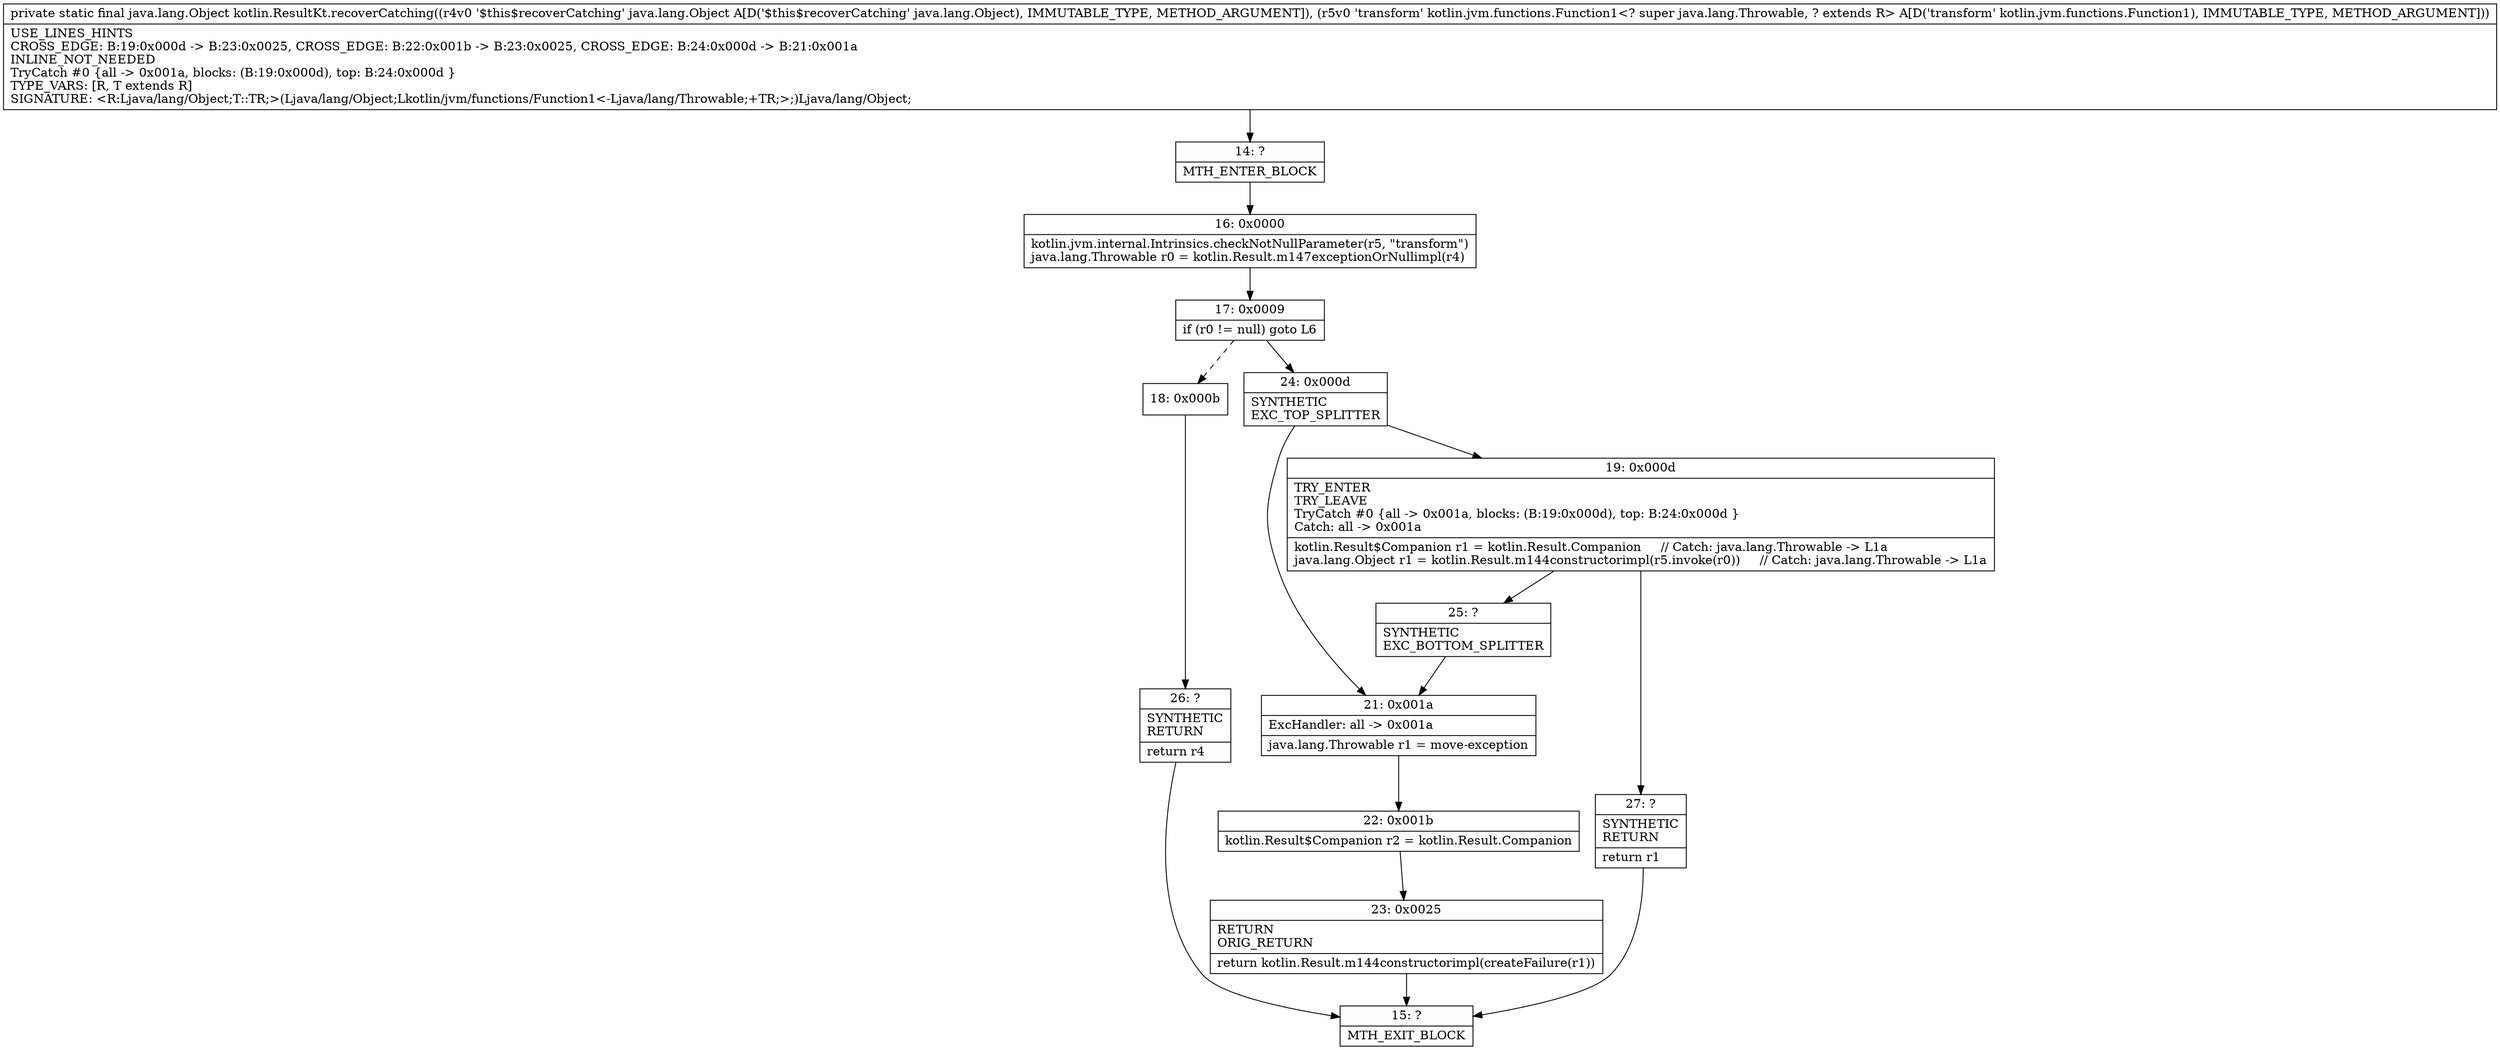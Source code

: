 digraph "CFG forkotlin.ResultKt.recoverCatching(Ljava\/lang\/Object;Lkotlin\/jvm\/functions\/Function1;)Ljava\/lang\/Object;" {
Node_14 [shape=record,label="{14\:\ ?|MTH_ENTER_BLOCK\l}"];
Node_16 [shape=record,label="{16\:\ 0x0000|kotlin.jvm.internal.Intrinsics.checkNotNullParameter(r5, \"transform\")\ljava.lang.Throwable r0 = kotlin.Result.m147exceptionOrNullimpl(r4)\l}"];
Node_17 [shape=record,label="{17\:\ 0x0009|if (r0 != null) goto L6\l}"];
Node_18 [shape=record,label="{18\:\ 0x000b}"];
Node_26 [shape=record,label="{26\:\ ?|SYNTHETIC\lRETURN\l|return r4\l}"];
Node_15 [shape=record,label="{15\:\ ?|MTH_EXIT_BLOCK\l}"];
Node_24 [shape=record,label="{24\:\ 0x000d|SYNTHETIC\lEXC_TOP_SPLITTER\l}"];
Node_19 [shape=record,label="{19\:\ 0x000d|TRY_ENTER\lTRY_LEAVE\lTryCatch #0 \{all \-\> 0x001a, blocks: (B:19:0x000d), top: B:24:0x000d \}\lCatch: all \-\> 0x001a\l|kotlin.Result$Companion r1 = kotlin.Result.Companion     \/\/ Catch: java.lang.Throwable \-\> L1a\ljava.lang.Object r1 = kotlin.Result.m144constructorimpl(r5.invoke(r0))     \/\/ Catch: java.lang.Throwable \-\> L1a\l}"];
Node_25 [shape=record,label="{25\:\ ?|SYNTHETIC\lEXC_BOTTOM_SPLITTER\l}"];
Node_27 [shape=record,label="{27\:\ ?|SYNTHETIC\lRETURN\l|return r1\l}"];
Node_21 [shape=record,label="{21\:\ 0x001a|ExcHandler: all \-\> 0x001a\l|java.lang.Throwable r1 = move\-exception\l}"];
Node_22 [shape=record,label="{22\:\ 0x001b|kotlin.Result$Companion r2 = kotlin.Result.Companion\l}"];
Node_23 [shape=record,label="{23\:\ 0x0025|RETURN\lORIG_RETURN\l|return kotlin.Result.m144constructorimpl(createFailure(r1))\l}"];
MethodNode[shape=record,label="{private static final java.lang.Object kotlin.ResultKt.recoverCatching((r4v0 '$this$recoverCatching' java.lang.Object A[D('$this$recoverCatching' java.lang.Object), IMMUTABLE_TYPE, METHOD_ARGUMENT]), (r5v0 'transform' kotlin.jvm.functions.Function1\<? super java.lang.Throwable, ? extends R\> A[D('transform' kotlin.jvm.functions.Function1), IMMUTABLE_TYPE, METHOD_ARGUMENT]))  | USE_LINES_HINTS\lCROSS_EDGE: B:19:0x000d \-\> B:23:0x0025, CROSS_EDGE: B:22:0x001b \-\> B:23:0x0025, CROSS_EDGE: B:24:0x000d \-\> B:21:0x001a\lINLINE_NOT_NEEDED\lTryCatch #0 \{all \-\> 0x001a, blocks: (B:19:0x000d), top: B:24:0x000d \}\lTYPE_VARS: [R, T extends R]\lSIGNATURE: \<R:Ljava\/lang\/Object;T::TR;\>(Ljava\/lang\/Object;Lkotlin\/jvm\/functions\/Function1\<\-Ljava\/lang\/Throwable;+TR;\>;)Ljava\/lang\/Object;\l}"];
MethodNode -> Node_14;Node_14 -> Node_16;
Node_16 -> Node_17;
Node_17 -> Node_18[style=dashed];
Node_17 -> Node_24;
Node_18 -> Node_26;
Node_26 -> Node_15;
Node_24 -> Node_19;
Node_24 -> Node_21;
Node_19 -> Node_25;
Node_19 -> Node_27;
Node_25 -> Node_21;
Node_27 -> Node_15;
Node_21 -> Node_22;
Node_22 -> Node_23;
Node_23 -> Node_15;
}

